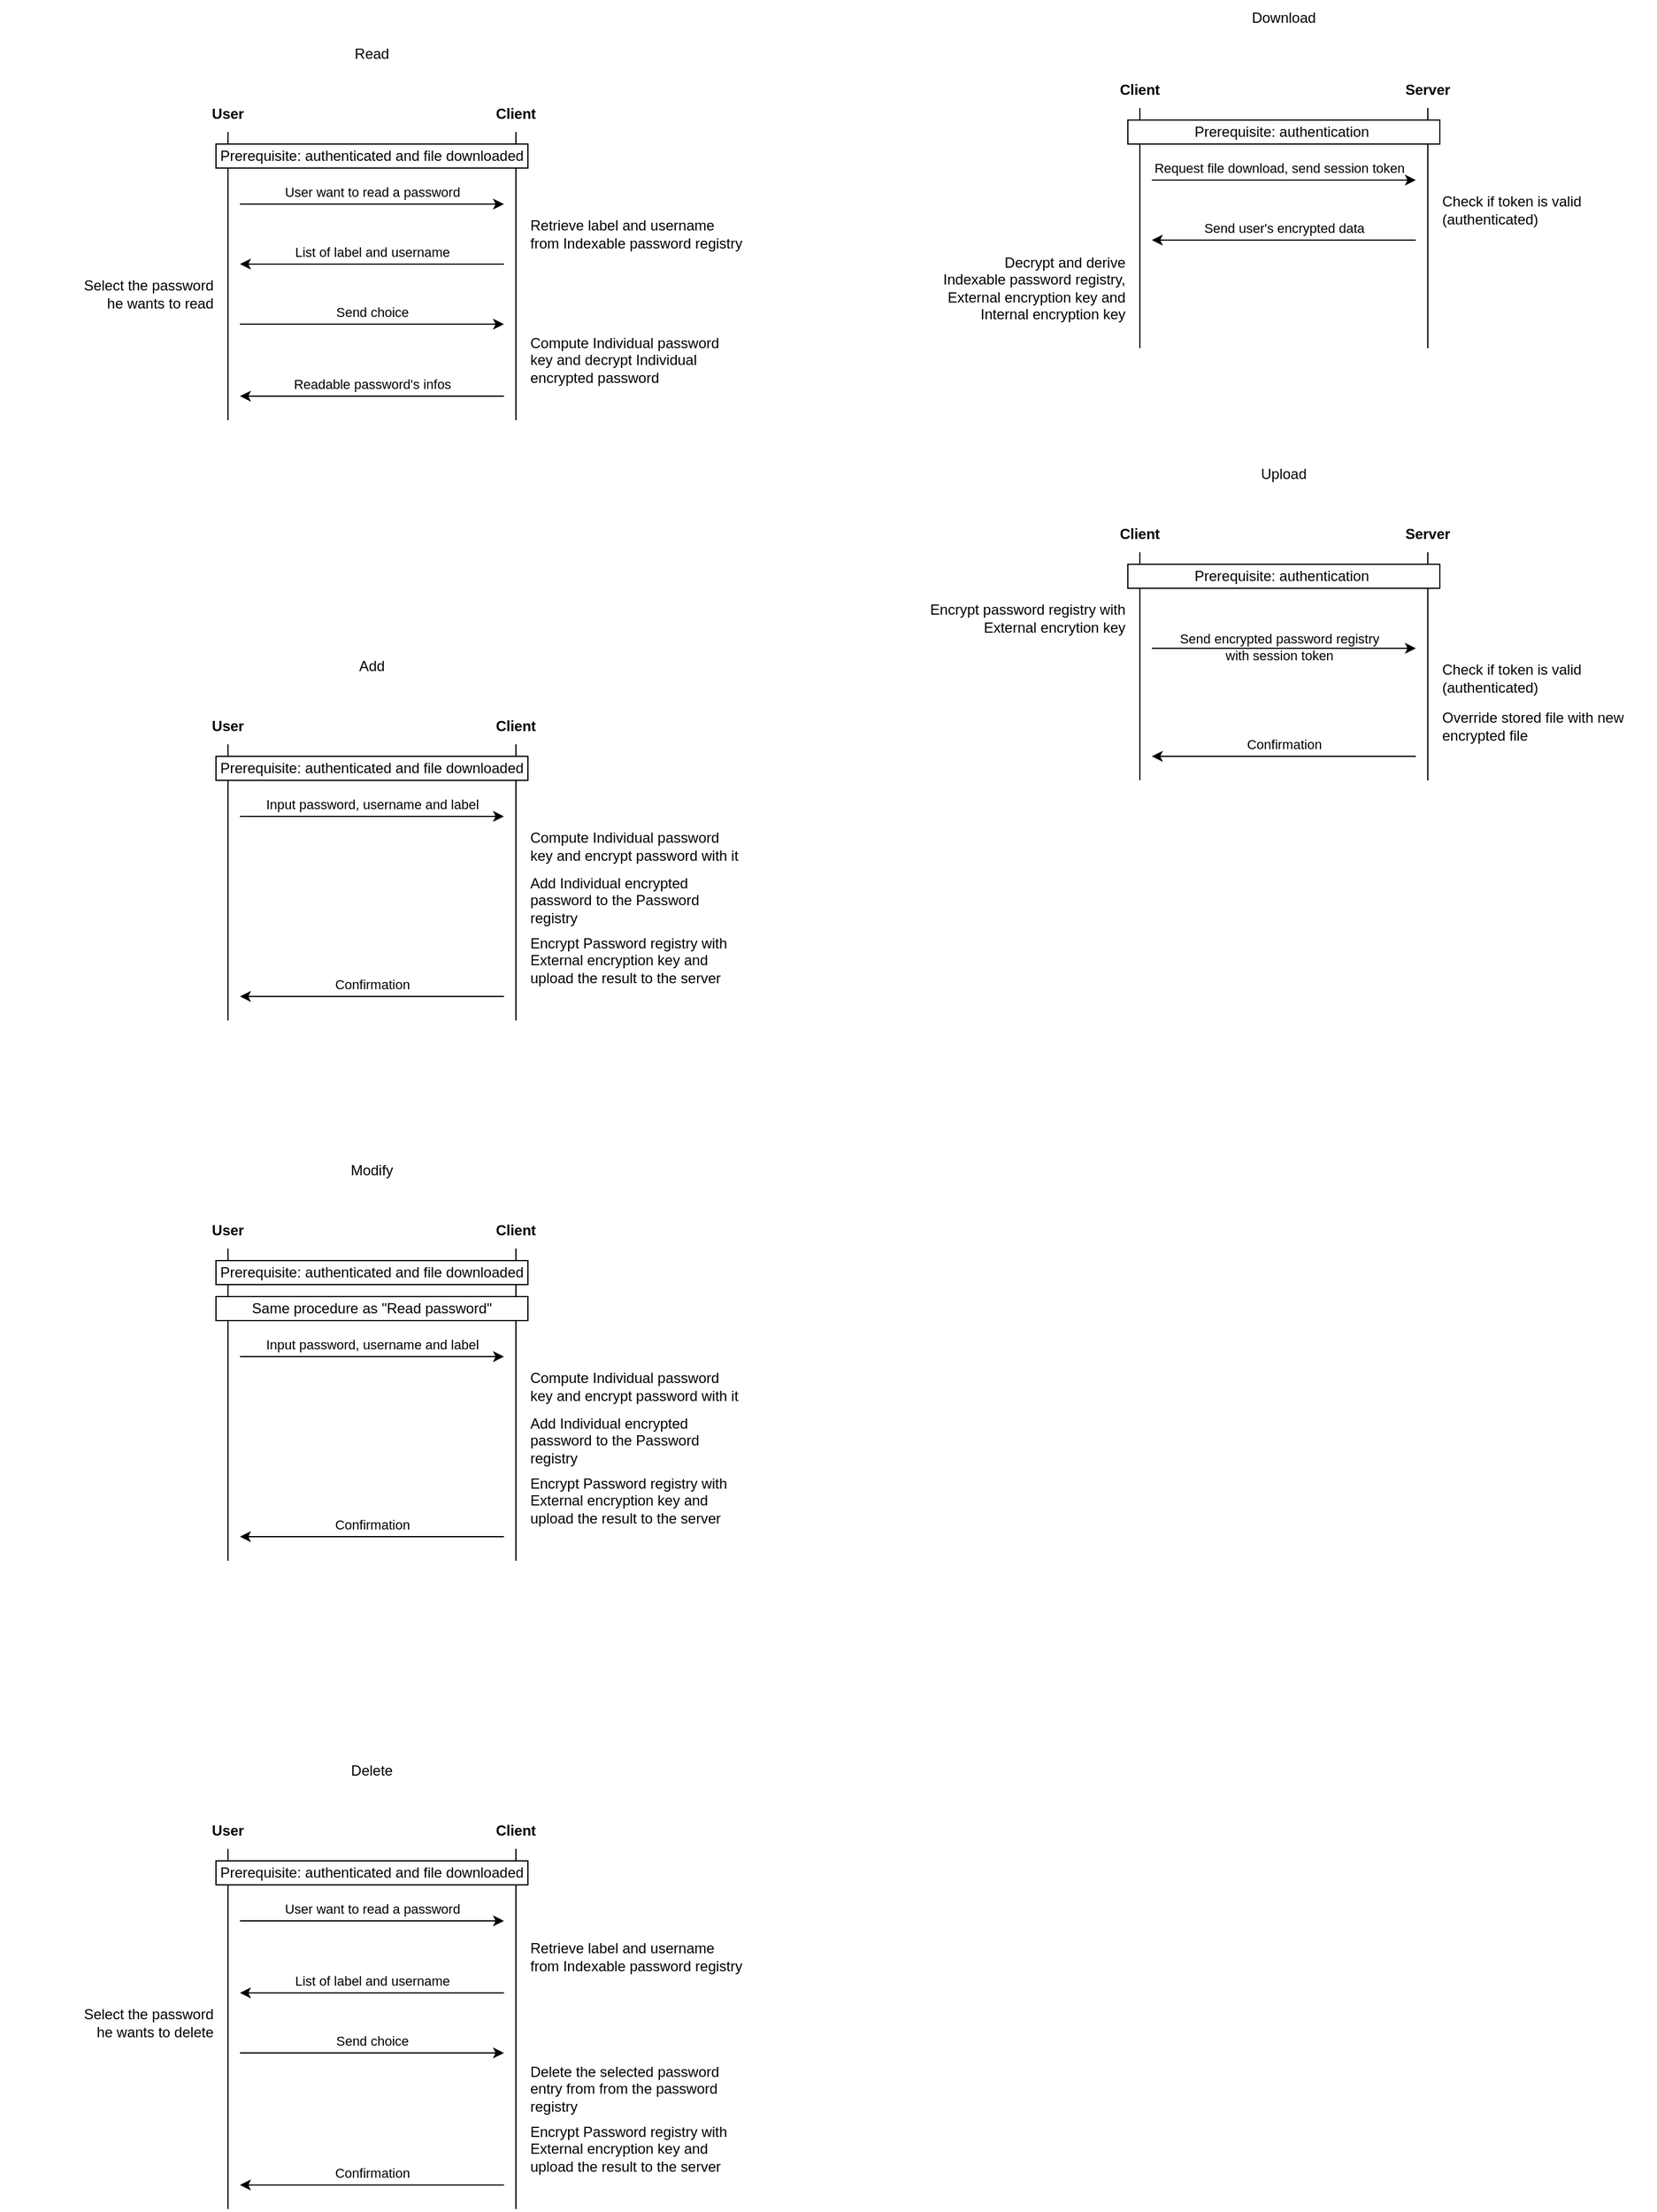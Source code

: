 <mxfile version="16.0.3" type="device"><diagram id="xi-ua9bSNLlEJ8gw3VJK" name="Page-1"><mxGraphModel dx="2324" dy="1892" grid="1" gridSize="10" guides="1" tooltips="1" connect="1" arrows="1" fold="1" page="1" pageScale="1" pageWidth="827" pageHeight="1169" math="0" shadow="0"><root><mxCell id="0"/><mxCell id="1" parent="0"/><mxCell id="cC4LJfOHujo3h2dFxIUL-6" value="" style="endArrow=none;html=1;rounded=0;" edge="1" parent="1"><mxGeometry width="50" height="50" relative="1" as="geometry"><mxPoint x="480" y="280" as="sourcePoint"/><mxPoint x="480" y="80" as="targetPoint"/></mxGeometry></mxCell><mxCell id="cC4LJfOHujo3h2dFxIUL-7" value="Client" style="text;html=1;strokeColor=none;fillColor=none;align=center;verticalAlign=middle;whiteSpace=wrap;rounded=0;fontStyle=1" vertex="1" parent="1"><mxGeometry x="440" y="50" width="80" height="30" as="geometry"/></mxCell><mxCell id="cC4LJfOHujo3h2dFxIUL-8" value="" style="endArrow=none;html=1;rounded=0;" edge="1" parent="1"><mxGeometry width="50" height="50" relative="1" as="geometry"><mxPoint x="720" y="280" as="sourcePoint"/><mxPoint x="720" y="80" as="targetPoint"/></mxGeometry></mxCell><mxCell id="cC4LJfOHujo3h2dFxIUL-9" value="Server" style="text;html=1;strokeColor=none;fillColor=none;align=center;verticalAlign=middle;whiteSpace=wrap;rounded=0;fontStyle=1" vertex="1" parent="1"><mxGeometry x="680" y="50" width="80" height="30" as="geometry"/></mxCell><mxCell id="cC4LJfOHujo3h2dFxIUL-10" value="" style="endArrow=classic;html=1;rounded=0;" edge="1" parent="1"><mxGeometry width="50" height="50" relative="1" as="geometry"><mxPoint x="490" y="140" as="sourcePoint"/><mxPoint x="710" y="140" as="targetPoint"/></mxGeometry></mxCell><mxCell id="cC4LJfOHujo3h2dFxIUL-11" value="Request file download, send session token" style="edgeLabel;html=1;align=center;verticalAlign=middle;resizable=0;points=[];labelBackgroundColor=none;" vertex="1" connectable="0" parent="cC4LJfOHujo3h2dFxIUL-10"><mxGeometry x="-0.446" relative="1" as="geometry"><mxPoint x="45" y="-10" as="offset"/></mxGeometry></mxCell><mxCell id="cC4LJfOHujo3h2dFxIUL-12" value="Prerequisite: authentication&amp;nbsp;" style="rounded=0;whiteSpace=wrap;html=1;" vertex="1" parent="1"><mxGeometry x="470" y="90" width="260" height="20" as="geometry"/></mxCell><mxCell id="cC4LJfOHujo3h2dFxIUL-15" value="Check if token is valid (authenticated)" style="text;html=1;strokeColor=none;fillColor=none;align=left;verticalAlign=middle;whiteSpace=wrap;rounded=0;" vertex="1" parent="1"><mxGeometry x="730" y="150" width="180" height="30" as="geometry"/></mxCell><mxCell id="cC4LJfOHujo3h2dFxIUL-16" value="Send user's encrypted data" style="endArrow=classic;html=1;rounded=0;labelBackgroundColor=none;" edge="1" parent="1"><mxGeometry y="-10" width="50" height="50" relative="1" as="geometry"><mxPoint x="710" y="190" as="sourcePoint"/><mxPoint x="490" y="190" as="targetPoint"/><mxPoint as="offset"/></mxGeometry></mxCell><mxCell id="cC4LJfOHujo3h2dFxIUL-17" value="Decrypt and derive&lt;br&gt;Indexable password registry,&lt;br&gt;External encryption key and Internal encryption key" style="text;html=1;strokeColor=none;fillColor=none;align=right;verticalAlign=middle;whiteSpace=wrap;rounded=0;" vertex="1" parent="1"><mxGeometry x="290" y="200" width="180" height="60" as="geometry"/></mxCell><mxCell id="cC4LJfOHujo3h2dFxIUL-18" value="" style="endArrow=none;html=1;rounded=0;" edge="1" parent="1"><mxGeometry width="50" height="50" relative="1" as="geometry"><mxPoint x="480" y="640" as="sourcePoint"/><mxPoint x="480" y="450" as="targetPoint"/></mxGeometry></mxCell><mxCell id="cC4LJfOHujo3h2dFxIUL-19" value="Client" style="text;html=1;strokeColor=none;fillColor=none;align=center;verticalAlign=middle;whiteSpace=wrap;rounded=0;fontStyle=1" vertex="1" parent="1"><mxGeometry x="440" y="420" width="80" height="30" as="geometry"/></mxCell><mxCell id="cC4LJfOHujo3h2dFxIUL-20" value="" style="endArrow=none;html=1;rounded=0;" edge="1" parent="1"><mxGeometry width="50" height="50" relative="1" as="geometry"><mxPoint x="720" y="640" as="sourcePoint"/><mxPoint x="720" y="450" as="targetPoint"/></mxGeometry></mxCell><mxCell id="cC4LJfOHujo3h2dFxIUL-21" value="Server" style="text;html=1;strokeColor=none;fillColor=none;align=center;verticalAlign=middle;whiteSpace=wrap;rounded=0;fontStyle=1" vertex="1" parent="1"><mxGeometry x="680" y="420" width="80" height="30" as="geometry"/></mxCell><mxCell id="cC4LJfOHujo3h2dFxIUL-22" value="" style="endArrow=classic;html=1;rounded=0;" edge="1" parent="1"><mxGeometry width="50" height="50" relative="1" as="geometry"><mxPoint x="490" y="530" as="sourcePoint"/><mxPoint x="710" y="530" as="targetPoint"/></mxGeometry></mxCell><mxCell id="cC4LJfOHujo3h2dFxIUL-23" value="Send encrypted password registry&lt;br&gt;with session token" style="edgeLabel;html=1;align=center;verticalAlign=middle;resizable=0;points=[];labelBackgroundColor=none;" vertex="1" connectable="0" parent="cC4LJfOHujo3h2dFxIUL-22"><mxGeometry x="-0.446" relative="1" as="geometry"><mxPoint x="45" y="-1" as="offset"/></mxGeometry></mxCell><mxCell id="cC4LJfOHujo3h2dFxIUL-24" value="Prerequisite: authentication&amp;nbsp;" style="rounded=0;whiteSpace=wrap;html=1;" vertex="1" parent="1"><mxGeometry x="470" y="460" width="260" height="20" as="geometry"/></mxCell><mxCell id="cC4LJfOHujo3h2dFxIUL-25" value="Check if token is valid (authenticated)" style="text;html=1;strokeColor=none;fillColor=none;align=left;verticalAlign=middle;whiteSpace=wrap;rounded=0;" vertex="1" parent="1"><mxGeometry x="730" y="540" width="180" height="30" as="geometry"/></mxCell><mxCell id="cC4LJfOHujo3h2dFxIUL-26" value="Confirmation" style="endArrow=classic;html=1;rounded=0;labelBackgroundColor=none;" edge="1" parent="1"><mxGeometry y="-10" width="50" height="50" relative="1" as="geometry"><mxPoint x="710" y="620" as="sourcePoint"/><mxPoint x="490" y="620" as="targetPoint"/><mxPoint as="offset"/></mxGeometry></mxCell><mxCell id="cC4LJfOHujo3h2dFxIUL-27" value="Encrypt password registry with External encrytion key" style="text;html=1;strokeColor=none;fillColor=none;align=right;verticalAlign=middle;whiteSpace=wrap;rounded=0;" vertex="1" parent="1"><mxGeometry x="290" y="490" width="180" height="30" as="geometry"/></mxCell><mxCell id="cC4LJfOHujo3h2dFxIUL-28" value="Download" style="text;html=1;strokeColor=none;fillColor=none;align=center;verticalAlign=middle;whiteSpace=wrap;rounded=0;" vertex="1" parent="1"><mxGeometry x="570" y="-10" width="60" height="30" as="geometry"/></mxCell><mxCell id="cC4LJfOHujo3h2dFxIUL-29" value="Upload" style="text;html=1;strokeColor=none;fillColor=none;align=center;verticalAlign=middle;whiteSpace=wrap;rounded=0;" vertex="1" parent="1"><mxGeometry x="570" y="370" width="60" height="30" as="geometry"/></mxCell><mxCell id="cC4LJfOHujo3h2dFxIUL-30" value="Override stored file with new encrypted file" style="text;html=1;strokeColor=none;fillColor=none;align=left;verticalAlign=middle;whiteSpace=wrap;rounded=0;" vertex="1" parent="1"><mxGeometry x="730" y="580" width="180" height="30" as="geometry"/></mxCell><mxCell id="cC4LJfOHujo3h2dFxIUL-31" value="" style="endArrow=none;html=1;rounded=0;" edge="1" parent="1"><mxGeometry width="50" height="50" relative="1" as="geometry"><mxPoint x="-280" y="340" as="sourcePoint"/><mxPoint x="-280.0" y="100" as="targetPoint"/></mxGeometry></mxCell><mxCell id="cC4LJfOHujo3h2dFxIUL-32" value="User" style="text;html=1;strokeColor=none;fillColor=none;align=center;verticalAlign=middle;whiteSpace=wrap;rounded=0;fontStyle=1" vertex="1" parent="1"><mxGeometry x="-320" y="70" width="80" height="30" as="geometry"/></mxCell><mxCell id="cC4LJfOHujo3h2dFxIUL-33" value="" style="endArrow=none;html=1;rounded=0;" edge="1" parent="1"><mxGeometry width="50" height="50" relative="1" as="geometry"><mxPoint x="-40" y="340" as="sourcePoint"/><mxPoint x="-40" y="100" as="targetPoint"/></mxGeometry></mxCell><mxCell id="cC4LJfOHujo3h2dFxIUL-34" value="Client" style="text;html=1;strokeColor=none;fillColor=none;align=center;verticalAlign=middle;whiteSpace=wrap;rounded=0;fontStyle=1" vertex="1" parent="1"><mxGeometry x="-80" y="70" width="80" height="30" as="geometry"/></mxCell><mxCell id="cC4LJfOHujo3h2dFxIUL-35" value="" style="endArrow=classic;html=1;rounded=0;" edge="1" parent="1"><mxGeometry width="50" height="50" relative="1" as="geometry"><mxPoint x="-270.0" y="160" as="sourcePoint"/><mxPoint x="-50" y="160" as="targetPoint"/></mxGeometry></mxCell><mxCell id="cC4LJfOHujo3h2dFxIUL-36" value="User want to read a password" style="edgeLabel;html=1;align=center;verticalAlign=middle;resizable=0;points=[];labelBackgroundColor=none;" vertex="1" connectable="0" parent="cC4LJfOHujo3h2dFxIUL-35"><mxGeometry x="-0.446" relative="1" as="geometry"><mxPoint x="49" y="-10" as="offset"/></mxGeometry></mxCell><mxCell id="cC4LJfOHujo3h2dFxIUL-37" value="Prerequisite: authenticated and file downloaded" style="rounded=0;whiteSpace=wrap;html=1;" vertex="1" parent="1"><mxGeometry x="-290" y="110" width="260" height="20" as="geometry"/></mxCell><mxCell id="cC4LJfOHujo3h2dFxIUL-39" value="List of label and username" style="endArrow=classic;html=1;rounded=0;labelBackgroundColor=none;" edge="1" parent="1"><mxGeometry y="-10" width="50" height="50" relative="1" as="geometry"><mxPoint x="-50" y="210" as="sourcePoint"/><mxPoint x="-270.0" y="210" as="targetPoint"/><mxPoint as="offset"/></mxGeometry></mxCell><mxCell id="cC4LJfOHujo3h2dFxIUL-41" value="Read" style="text;html=1;strokeColor=none;fillColor=none;align=center;verticalAlign=middle;whiteSpace=wrap;rounded=0;" vertex="1" parent="1"><mxGeometry x="-190" y="20" width="60" height="30" as="geometry"/></mxCell><mxCell id="cC4LJfOHujo3h2dFxIUL-42" value="Retrieve label and username from Indexable password registry" style="text;html=1;strokeColor=none;fillColor=none;align=left;verticalAlign=middle;whiteSpace=wrap;rounded=0;" vertex="1" parent="1"><mxGeometry x="-30" y="170" width="180" height="30" as="geometry"/></mxCell><mxCell id="cC4LJfOHujo3h2dFxIUL-43" value="Select the password he wants to read" style="text;html=1;strokeColor=none;fillColor=none;align=right;verticalAlign=middle;whiteSpace=wrap;rounded=0;" vertex="1" parent="1"><mxGeometry x="-410" y="220" width="120" height="30" as="geometry"/></mxCell><mxCell id="cC4LJfOHujo3h2dFxIUL-44" value="" style="endArrow=classic;html=1;rounded=0;" edge="1" parent="1"><mxGeometry width="50" height="50" relative="1" as="geometry"><mxPoint x="-270.0" y="260.0" as="sourcePoint"/><mxPoint x="-50" y="260.0" as="targetPoint"/></mxGeometry></mxCell><mxCell id="cC4LJfOHujo3h2dFxIUL-45" value="Send choice" style="edgeLabel;html=1;align=center;verticalAlign=middle;resizable=0;points=[];labelBackgroundColor=none;" vertex="1" connectable="0" parent="cC4LJfOHujo3h2dFxIUL-44"><mxGeometry x="-0.446" relative="1" as="geometry"><mxPoint x="49" y="-10" as="offset"/></mxGeometry></mxCell><mxCell id="cC4LJfOHujo3h2dFxIUL-46" value="Readable password's infos" style="endArrow=classic;html=1;rounded=0;labelBackgroundColor=none;" edge="1" parent="1"><mxGeometry y="-10" width="50" height="50" relative="1" as="geometry"><mxPoint x="-50" y="320" as="sourcePoint"/><mxPoint x="-270.0" y="320" as="targetPoint"/><mxPoint as="offset"/></mxGeometry></mxCell><mxCell id="cC4LJfOHujo3h2dFxIUL-48" value="Compute Individual password key and decrypt Individual encrypted password" style="text;html=1;strokeColor=none;fillColor=none;align=left;verticalAlign=middle;whiteSpace=wrap;rounded=0;" vertex="1" parent="1"><mxGeometry x="-30" y="270" width="180" height="40" as="geometry"/></mxCell><mxCell id="cC4LJfOHujo3h2dFxIUL-83" value="" style="endArrow=none;html=1;rounded=0;" edge="1" parent="1"><mxGeometry width="50" height="50" relative="1" as="geometry"><mxPoint x="-280" y="840" as="sourcePoint"/><mxPoint x="-280" y="610" as="targetPoint"/></mxGeometry></mxCell><mxCell id="cC4LJfOHujo3h2dFxIUL-84" value="User" style="text;html=1;strokeColor=none;fillColor=none;align=center;verticalAlign=middle;whiteSpace=wrap;rounded=0;fontStyle=1" vertex="1" parent="1"><mxGeometry x="-320" y="580" width="80" height="30" as="geometry"/></mxCell><mxCell id="cC4LJfOHujo3h2dFxIUL-85" value="" style="endArrow=none;html=1;rounded=0;" edge="1" parent="1"><mxGeometry width="50" height="50" relative="1" as="geometry"><mxPoint x="-40" y="840" as="sourcePoint"/><mxPoint x="-40" y="610" as="targetPoint"/></mxGeometry></mxCell><mxCell id="cC4LJfOHujo3h2dFxIUL-86" value="Client" style="text;html=1;strokeColor=none;fillColor=none;align=center;verticalAlign=middle;whiteSpace=wrap;rounded=0;fontStyle=1" vertex="1" parent="1"><mxGeometry x="-80" y="580" width="80" height="30" as="geometry"/></mxCell><mxCell id="cC4LJfOHujo3h2dFxIUL-87" value="" style="endArrow=classic;html=1;rounded=0;" edge="1" parent="1"><mxGeometry width="50" height="50" relative="1" as="geometry"><mxPoint x="-270" y="670" as="sourcePoint"/><mxPoint x="-50" y="670" as="targetPoint"/></mxGeometry></mxCell><mxCell id="cC4LJfOHujo3h2dFxIUL-88" value="Input password, username and label" style="edgeLabel;html=1;align=center;verticalAlign=middle;resizable=0;points=[];labelBackgroundColor=none;" vertex="1" connectable="0" parent="cC4LJfOHujo3h2dFxIUL-87"><mxGeometry x="-0.446" relative="1" as="geometry"><mxPoint x="49" y="-10" as="offset"/></mxGeometry></mxCell><mxCell id="cC4LJfOHujo3h2dFxIUL-89" value="Prerequisite: authenticated and file downloaded" style="rounded=0;whiteSpace=wrap;html=1;" vertex="1" parent="1"><mxGeometry x="-290" y="620" width="260" height="20" as="geometry"/></mxCell><mxCell id="cC4LJfOHujo3h2dFxIUL-90" value="Confirmation" style="endArrow=classic;html=1;rounded=0;labelBackgroundColor=none;" edge="1" parent="1"><mxGeometry y="-10" width="50" height="50" relative="1" as="geometry"><mxPoint x="-50" y="820" as="sourcePoint"/><mxPoint x="-270" y="820" as="targetPoint"/><mxPoint as="offset"/></mxGeometry></mxCell><mxCell id="cC4LJfOHujo3h2dFxIUL-92" value="Add" style="text;html=1;strokeColor=none;fillColor=none;align=center;verticalAlign=middle;whiteSpace=wrap;rounded=0;" vertex="1" parent="1"><mxGeometry x="-190" y="530" width="60" height="30" as="geometry"/></mxCell><mxCell id="cC4LJfOHujo3h2dFxIUL-98" value="Compute Individual password key and encrypt password with it" style="text;html=1;strokeColor=none;fillColor=none;align=left;verticalAlign=middle;whiteSpace=wrap;rounded=0;" vertex="1" parent="1"><mxGeometry x="-30" y="680" width="180" height="30" as="geometry"/></mxCell><mxCell id="cC4LJfOHujo3h2dFxIUL-100" value="Add Individual encrypted password to the Password registry" style="text;html=1;strokeColor=none;fillColor=none;align=left;verticalAlign=middle;whiteSpace=wrap;rounded=0;" vertex="1" parent="1"><mxGeometry x="-30" y="720" width="180" height="40" as="geometry"/></mxCell><mxCell id="cC4LJfOHujo3h2dFxIUL-101" value="Encrypt Password registry with External encryption key and upload the result to the server" style="text;html=1;strokeColor=none;fillColor=none;align=left;verticalAlign=middle;whiteSpace=wrap;rounded=0;" vertex="1" parent="1"><mxGeometry x="-30" y="770" width="180" height="40" as="geometry"/></mxCell><mxCell id="cC4LJfOHujo3h2dFxIUL-102" value="" style="endArrow=none;html=1;rounded=0;" edge="1" parent="1"><mxGeometry width="50" height="50" relative="1" as="geometry"><mxPoint x="-280" y="1290" as="sourcePoint"/><mxPoint x="-280" y="1030" as="targetPoint"/></mxGeometry></mxCell><mxCell id="cC4LJfOHujo3h2dFxIUL-103" value="User" style="text;html=1;strokeColor=none;fillColor=none;align=center;verticalAlign=middle;whiteSpace=wrap;rounded=0;fontStyle=1" vertex="1" parent="1"><mxGeometry x="-320" y="1000" width="80" height="30" as="geometry"/></mxCell><mxCell id="cC4LJfOHujo3h2dFxIUL-104" value="" style="endArrow=none;html=1;rounded=0;" edge="1" parent="1"><mxGeometry width="50" height="50" relative="1" as="geometry"><mxPoint x="-40" y="1290" as="sourcePoint"/><mxPoint x="-40" y="1030" as="targetPoint"/></mxGeometry></mxCell><mxCell id="cC4LJfOHujo3h2dFxIUL-105" value="Client" style="text;html=1;strokeColor=none;fillColor=none;align=center;verticalAlign=middle;whiteSpace=wrap;rounded=0;fontStyle=1" vertex="1" parent="1"><mxGeometry x="-80" y="1000" width="80" height="30" as="geometry"/></mxCell><mxCell id="cC4LJfOHujo3h2dFxIUL-106" value="" style="endArrow=classic;html=1;rounded=0;" edge="1" parent="1"><mxGeometry width="50" height="50" relative="1" as="geometry"><mxPoint x="-270" y="1120" as="sourcePoint"/><mxPoint x="-50" y="1120" as="targetPoint"/></mxGeometry></mxCell><mxCell id="cC4LJfOHujo3h2dFxIUL-107" value="Input password, username and label" style="edgeLabel;html=1;align=center;verticalAlign=middle;resizable=0;points=[];labelBackgroundColor=none;" vertex="1" connectable="0" parent="cC4LJfOHujo3h2dFxIUL-106"><mxGeometry x="-0.446" relative="1" as="geometry"><mxPoint x="49" y="-10" as="offset"/></mxGeometry></mxCell><mxCell id="cC4LJfOHujo3h2dFxIUL-108" value="Prerequisite: authenticated and file downloaded" style="rounded=0;whiteSpace=wrap;html=1;" vertex="1" parent="1"><mxGeometry x="-290" y="1040" width="260" height="20" as="geometry"/></mxCell><mxCell id="cC4LJfOHujo3h2dFxIUL-109" value="Confirmation" style="endArrow=classic;html=1;rounded=0;labelBackgroundColor=none;" edge="1" parent="1"><mxGeometry y="-10" width="50" height="50" relative="1" as="geometry"><mxPoint x="-50" y="1270" as="sourcePoint"/><mxPoint x="-270" y="1270" as="targetPoint"/><mxPoint as="offset"/></mxGeometry></mxCell><mxCell id="cC4LJfOHujo3h2dFxIUL-110" value="Modify" style="text;html=1;strokeColor=none;fillColor=none;align=center;verticalAlign=middle;whiteSpace=wrap;rounded=0;" vertex="1" parent="1"><mxGeometry x="-190" y="950" width="60" height="30" as="geometry"/></mxCell><mxCell id="cC4LJfOHujo3h2dFxIUL-114" value="Same procedure as &quot;Read password&quot;" style="rounded=0;whiteSpace=wrap;html=1;" vertex="1" parent="1"><mxGeometry x="-290" y="1070" width="260" height="20" as="geometry"/></mxCell><mxCell id="cC4LJfOHujo3h2dFxIUL-115" value="Compute Individual password key and encrypt password with it" style="text;html=1;strokeColor=none;fillColor=none;align=left;verticalAlign=middle;whiteSpace=wrap;rounded=0;" vertex="1" parent="1"><mxGeometry x="-30" y="1130" width="180" height="30" as="geometry"/></mxCell><mxCell id="cC4LJfOHujo3h2dFxIUL-116" value="Add Individual encrypted password to the Password registry" style="text;html=1;strokeColor=none;fillColor=none;align=left;verticalAlign=middle;whiteSpace=wrap;rounded=0;" vertex="1" parent="1"><mxGeometry x="-30" y="1170" width="180" height="40" as="geometry"/></mxCell><mxCell id="cC4LJfOHujo3h2dFxIUL-117" value="Encrypt Password registry with External encryption key and upload the result to the server" style="text;html=1;strokeColor=none;fillColor=none;align=left;verticalAlign=middle;whiteSpace=wrap;rounded=0;" vertex="1" parent="1"><mxGeometry x="-30" y="1220" width="180" height="40" as="geometry"/></mxCell><mxCell id="cC4LJfOHujo3h2dFxIUL-131" value="" style="endArrow=none;html=1;rounded=0;" edge="1" parent="1"><mxGeometry width="50" height="50" relative="1" as="geometry"><mxPoint x="-280" y="1830" as="sourcePoint"/><mxPoint x="-280.0" y="1530" as="targetPoint"/></mxGeometry></mxCell><mxCell id="cC4LJfOHujo3h2dFxIUL-132" value="User" style="text;html=1;strokeColor=none;fillColor=none;align=center;verticalAlign=middle;whiteSpace=wrap;rounded=0;fontStyle=1" vertex="1" parent="1"><mxGeometry x="-320" y="1500" width="80" height="30" as="geometry"/></mxCell><mxCell id="cC4LJfOHujo3h2dFxIUL-133" value="" style="endArrow=none;html=1;rounded=0;" edge="1" parent="1"><mxGeometry width="50" height="50" relative="1" as="geometry"><mxPoint x="-40" y="1830" as="sourcePoint"/><mxPoint x="-40" y="1530" as="targetPoint"/></mxGeometry></mxCell><mxCell id="cC4LJfOHujo3h2dFxIUL-134" value="Client" style="text;html=1;strokeColor=none;fillColor=none;align=center;verticalAlign=middle;whiteSpace=wrap;rounded=0;fontStyle=1" vertex="1" parent="1"><mxGeometry x="-80" y="1500" width="80" height="30" as="geometry"/></mxCell><mxCell id="cC4LJfOHujo3h2dFxIUL-135" value="" style="endArrow=classic;html=1;rounded=0;" edge="1" parent="1"><mxGeometry width="50" height="50" relative="1" as="geometry"><mxPoint x="-270.0" y="1590" as="sourcePoint"/><mxPoint x="-50" y="1590" as="targetPoint"/></mxGeometry></mxCell><mxCell id="cC4LJfOHujo3h2dFxIUL-136" value="User want to read a password" style="edgeLabel;html=1;align=center;verticalAlign=middle;resizable=0;points=[];labelBackgroundColor=none;" vertex="1" connectable="0" parent="cC4LJfOHujo3h2dFxIUL-135"><mxGeometry x="-0.446" relative="1" as="geometry"><mxPoint x="49" y="-10" as="offset"/></mxGeometry></mxCell><mxCell id="cC4LJfOHujo3h2dFxIUL-137" value="Prerequisite: authenticated and file downloaded" style="rounded=0;whiteSpace=wrap;html=1;" vertex="1" parent="1"><mxGeometry x="-290" y="1540" width="260" height="20" as="geometry"/></mxCell><mxCell id="cC4LJfOHujo3h2dFxIUL-138" value="List of label and username" style="endArrow=classic;html=1;rounded=0;labelBackgroundColor=none;" edge="1" parent="1"><mxGeometry y="-10" width="50" height="50" relative="1" as="geometry"><mxPoint x="-50" y="1650" as="sourcePoint"/><mxPoint x="-270.0" y="1650" as="targetPoint"/><mxPoint as="offset"/></mxGeometry></mxCell><mxCell id="cC4LJfOHujo3h2dFxIUL-140" value="Delete" style="text;html=1;strokeColor=none;fillColor=none;align=center;verticalAlign=middle;whiteSpace=wrap;rounded=0;" vertex="1" parent="1"><mxGeometry x="-190" y="1450" width="60" height="30" as="geometry"/></mxCell><mxCell id="cC4LJfOHujo3h2dFxIUL-141" value="Retrieve label and username from Indexable password registry" style="text;html=1;strokeColor=none;fillColor=none;align=left;verticalAlign=middle;whiteSpace=wrap;rounded=0;" vertex="1" parent="1"><mxGeometry x="-30" y="1600" width="180" height="40" as="geometry"/></mxCell><mxCell id="cC4LJfOHujo3h2dFxIUL-142" value="Select the password he wants to delete" style="text;html=1;strokeColor=none;fillColor=none;align=right;verticalAlign=middle;whiteSpace=wrap;rounded=0;" vertex="1" parent="1"><mxGeometry x="-410" y="1660" width="120" height="30" as="geometry"/></mxCell><mxCell id="cC4LJfOHujo3h2dFxIUL-143" value="" style="endArrow=classic;html=1;rounded=0;" edge="1" parent="1"><mxGeometry width="50" height="50" relative="1" as="geometry"><mxPoint x="-270" y="1700" as="sourcePoint"/><mxPoint x="-50" y="1700" as="targetPoint"/></mxGeometry></mxCell><mxCell id="cC4LJfOHujo3h2dFxIUL-144" value="Send choice" style="edgeLabel;html=1;align=center;verticalAlign=middle;resizable=0;points=[];labelBackgroundColor=none;" vertex="1" connectable="0" parent="cC4LJfOHujo3h2dFxIUL-143"><mxGeometry x="-0.446" relative="1" as="geometry"><mxPoint x="49" y="-10" as="offset"/></mxGeometry></mxCell><mxCell id="cC4LJfOHujo3h2dFxIUL-145" value="Confirmation" style="endArrow=classic;html=1;rounded=0;labelBackgroundColor=none;" edge="1" parent="1"><mxGeometry y="-10" width="50" height="50" relative="1" as="geometry"><mxPoint x="-50" y="1810" as="sourcePoint"/><mxPoint x="-270" y="1810" as="targetPoint"/><mxPoint as="offset"/></mxGeometry></mxCell><mxCell id="cC4LJfOHujo3h2dFxIUL-146" value="Delete the selected password entry from from the password registry&amp;nbsp;" style="text;html=1;strokeColor=none;fillColor=none;align=left;verticalAlign=middle;whiteSpace=wrap;rounded=0;" vertex="1" parent="1"><mxGeometry x="-30" y="1710" width="180" height="40" as="geometry"/></mxCell><mxCell id="cC4LJfOHujo3h2dFxIUL-147" value="Encrypt Password registry with External encryption key and upload the result to the server" style="text;html=1;strokeColor=none;fillColor=none;align=left;verticalAlign=middle;whiteSpace=wrap;rounded=0;" vertex="1" parent="1"><mxGeometry x="-30" y="1760" width="180" height="40" as="geometry"/></mxCell><mxCell id="cC4LJfOHujo3h2dFxIUL-148" value="&amp;nbsp; &amp;nbsp; &amp;nbsp;&amp;nbsp;" style="text;html=1;strokeColor=none;fillColor=none;align=right;verticalAlign=middle;whiteSpace=wrap;rounded=0;" vertex="1" parent="1"><mxGeometry x="-470" y="810" width="177" height="20" as="geometry"/></mxCell><mxCell id="cC4LJfOHujo3h2dFxIUL-149" value="&amp;nbsp; &amp;nbsp; &amp;nbsp;&amp;nbsp;" style="text;html=1;strokeColor=none;fillColor=none;align=right;verticalAlign=middle;whiteSpace=wrap;rounded=0;" vertex="1" parent="1"><mxGeometry x="-467" y="310" width="177" height="20" as="geometry"/></mxCell><mxCell id="cC4LJfOHujo3h2dFxIUL-150" value="&amp;nbsp; &amp;nbsp; &amp;nbsp;&amp;nbsp;" style="text;html=1;strokeColor=none;fillColor=none;align=right;verticalAlign=middle;whiteSpace=wrap;rounded=0;" vertex="1" parent="1"><mxGeometry x="-470" y="1260" width="177" height="20" as="geometry"/></mxCell><mxCell id="cC4LJfOHujo3h2dFxIUL-151" value="&amp;nbsp; &amp;nbsp; &amp;nbsp;&amp;nbsp;" style="text;html=1;strokeColor=none;fillColor=none;align=right;verticalAlign=middle;whiteSpace=wrap;rounded=0;" vertex="1" parent="1"><mxGeometry x="-470" y="1800" width="177" height="20" as="geometry"/></mxCell></root></mxGraphModel></diagram></mxfile>